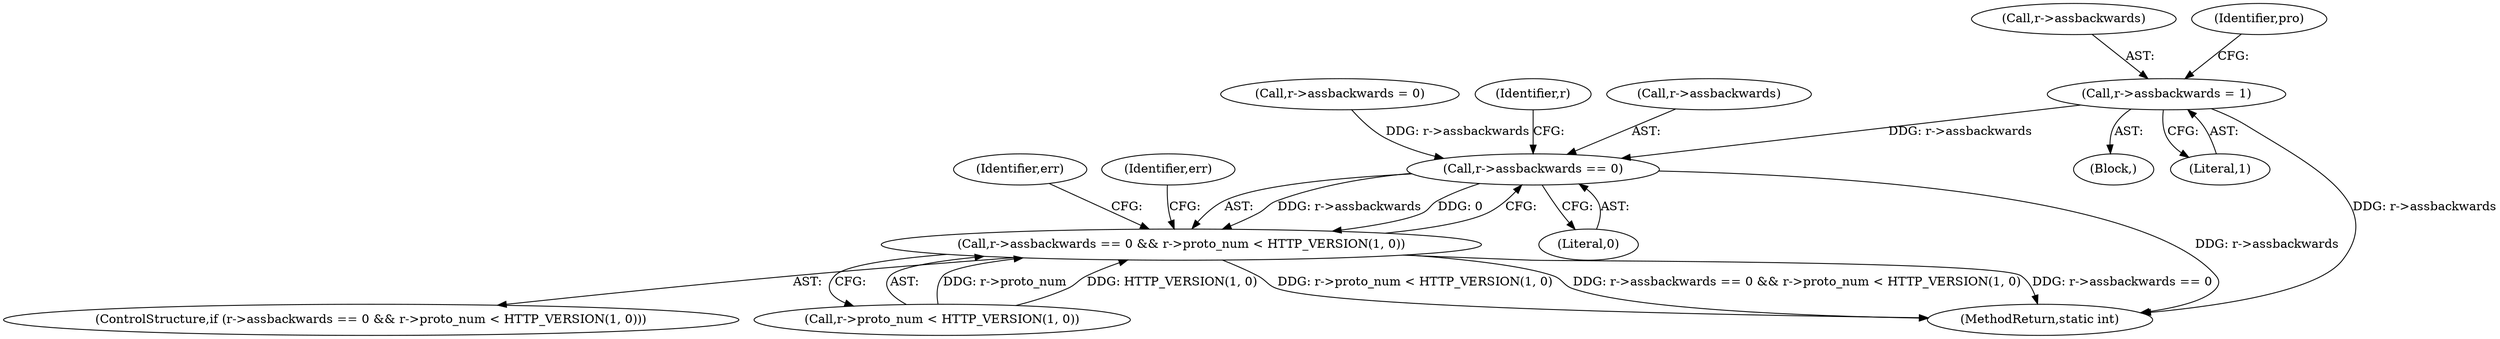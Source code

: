 digraph "0_httpd_6a974059190b8a0c7e499f4ab12fe108127099cb@pointer" {
"1000361" [label="(Call,r->assbackwards = 1)"];
"1000605" [label="(Call,r->assbackwards == 0)"];
"1000604" [label="(Call,r->assbackwards == 0 && r->proto_num < HTTP_VERSION(1, 0))"];
"1000347" [label="(Call,r->assbackwards = 0)"];
"1000361" [label="(Call,r->assbackwards = 1)"];
"1000610" [label="(Call,r->proto_num < HTTP_VERSION(1, 0))"];
"1000612" [label="(Identifier,r)"];
"1000360" [label="(Block,)"];
"1000609" [label="(Literal,0)"];
"1000605" [label="(Call,r->assbackwards == 0)"];
"1000604" [label="(Call,r->assbackwards == 0 && r->proto_num < HTTP_VERSION(1, 0))"];
"1000619" [label="(Identifier,err)"];
"1000365" [label="(Literal,1)"];
"1000362" [label="(Call,r->assbackwards)"];
"1000603" [label="(ControlStructure,if (r->assbackwards == 0 && r->proto_num < HTTP_VERSION(1, 0)))"];
"1000623" [label="(Identifier,err)"];
"1000635" [label="(MethodReturn,static int)"];
"1000606" [label="(Call,r->assbackwards)"];
"1000367" [label="(Identifier,pro)"];
"1000361" -> "1000360"  [label="AST: "];
"1000361" -> "1000365"  [label="CFG: "];
"1000362" -> "1000361"  [label="AST: "];
"1000365" -> "1000361"  [label="AST: "];
"1000367" -> "1000361"  [label="CFG: "];
"1000361" -> "1000635"  [label="DDG: r->assbackwards"];
"1000361" -> "1000605"  [label="DDG: r->assbackwards"];
"1000605" -> "1000604"  [label="AST: "];
"1000605" -> "1000609"  [label="CFG: "];
"1000606" -> "1000605"  [label="AST: "];
"1000609" -> "1000605"  [label="AST: "];
"1000612" -> "1000605"  [label="CFG: "];
"1000604" -> "1000605"  [label="CFG: "];
"1000605" -> "1000635"  [label="DDG: r->assbackwards"];
"1000605" -> "1000604"  [label="DDG: r->assbackwards"];
"1000605" -> "1000604"  [label="DDG: 0"];
"1000347" -> "1000605"  [label="DDG: r->assbackwards"];
"1000604" -> "1000603"  [label="AST: "];
"1000604" -> "1000610"  [label="CFG: "];
"1000610" -> "1000604"  [label="AST: "];
"1000619" -> "1000604"  [label="CFG: "];
"1000623" -> "1000604"  [label="CFG: "];
"1000604" -> "1000635"  [label="DDG: r->proto_num < HTTP_VERSION(1, 0)"];
"1000604" -> "1000635"  [label="DDG: r->assbackwards == 0 && r->proto_num < HTTP_VERSION(1, 0)"];
"1000604" -> "1000635"  [label="DDG: r->assbackwards == 0"];
"1000610" -> "1000604"  [label="DDG: r->proto_num"];
"1000610" -> "1000604"  [label="DDG: HTTP_VERSION(1, 0)"];
}
